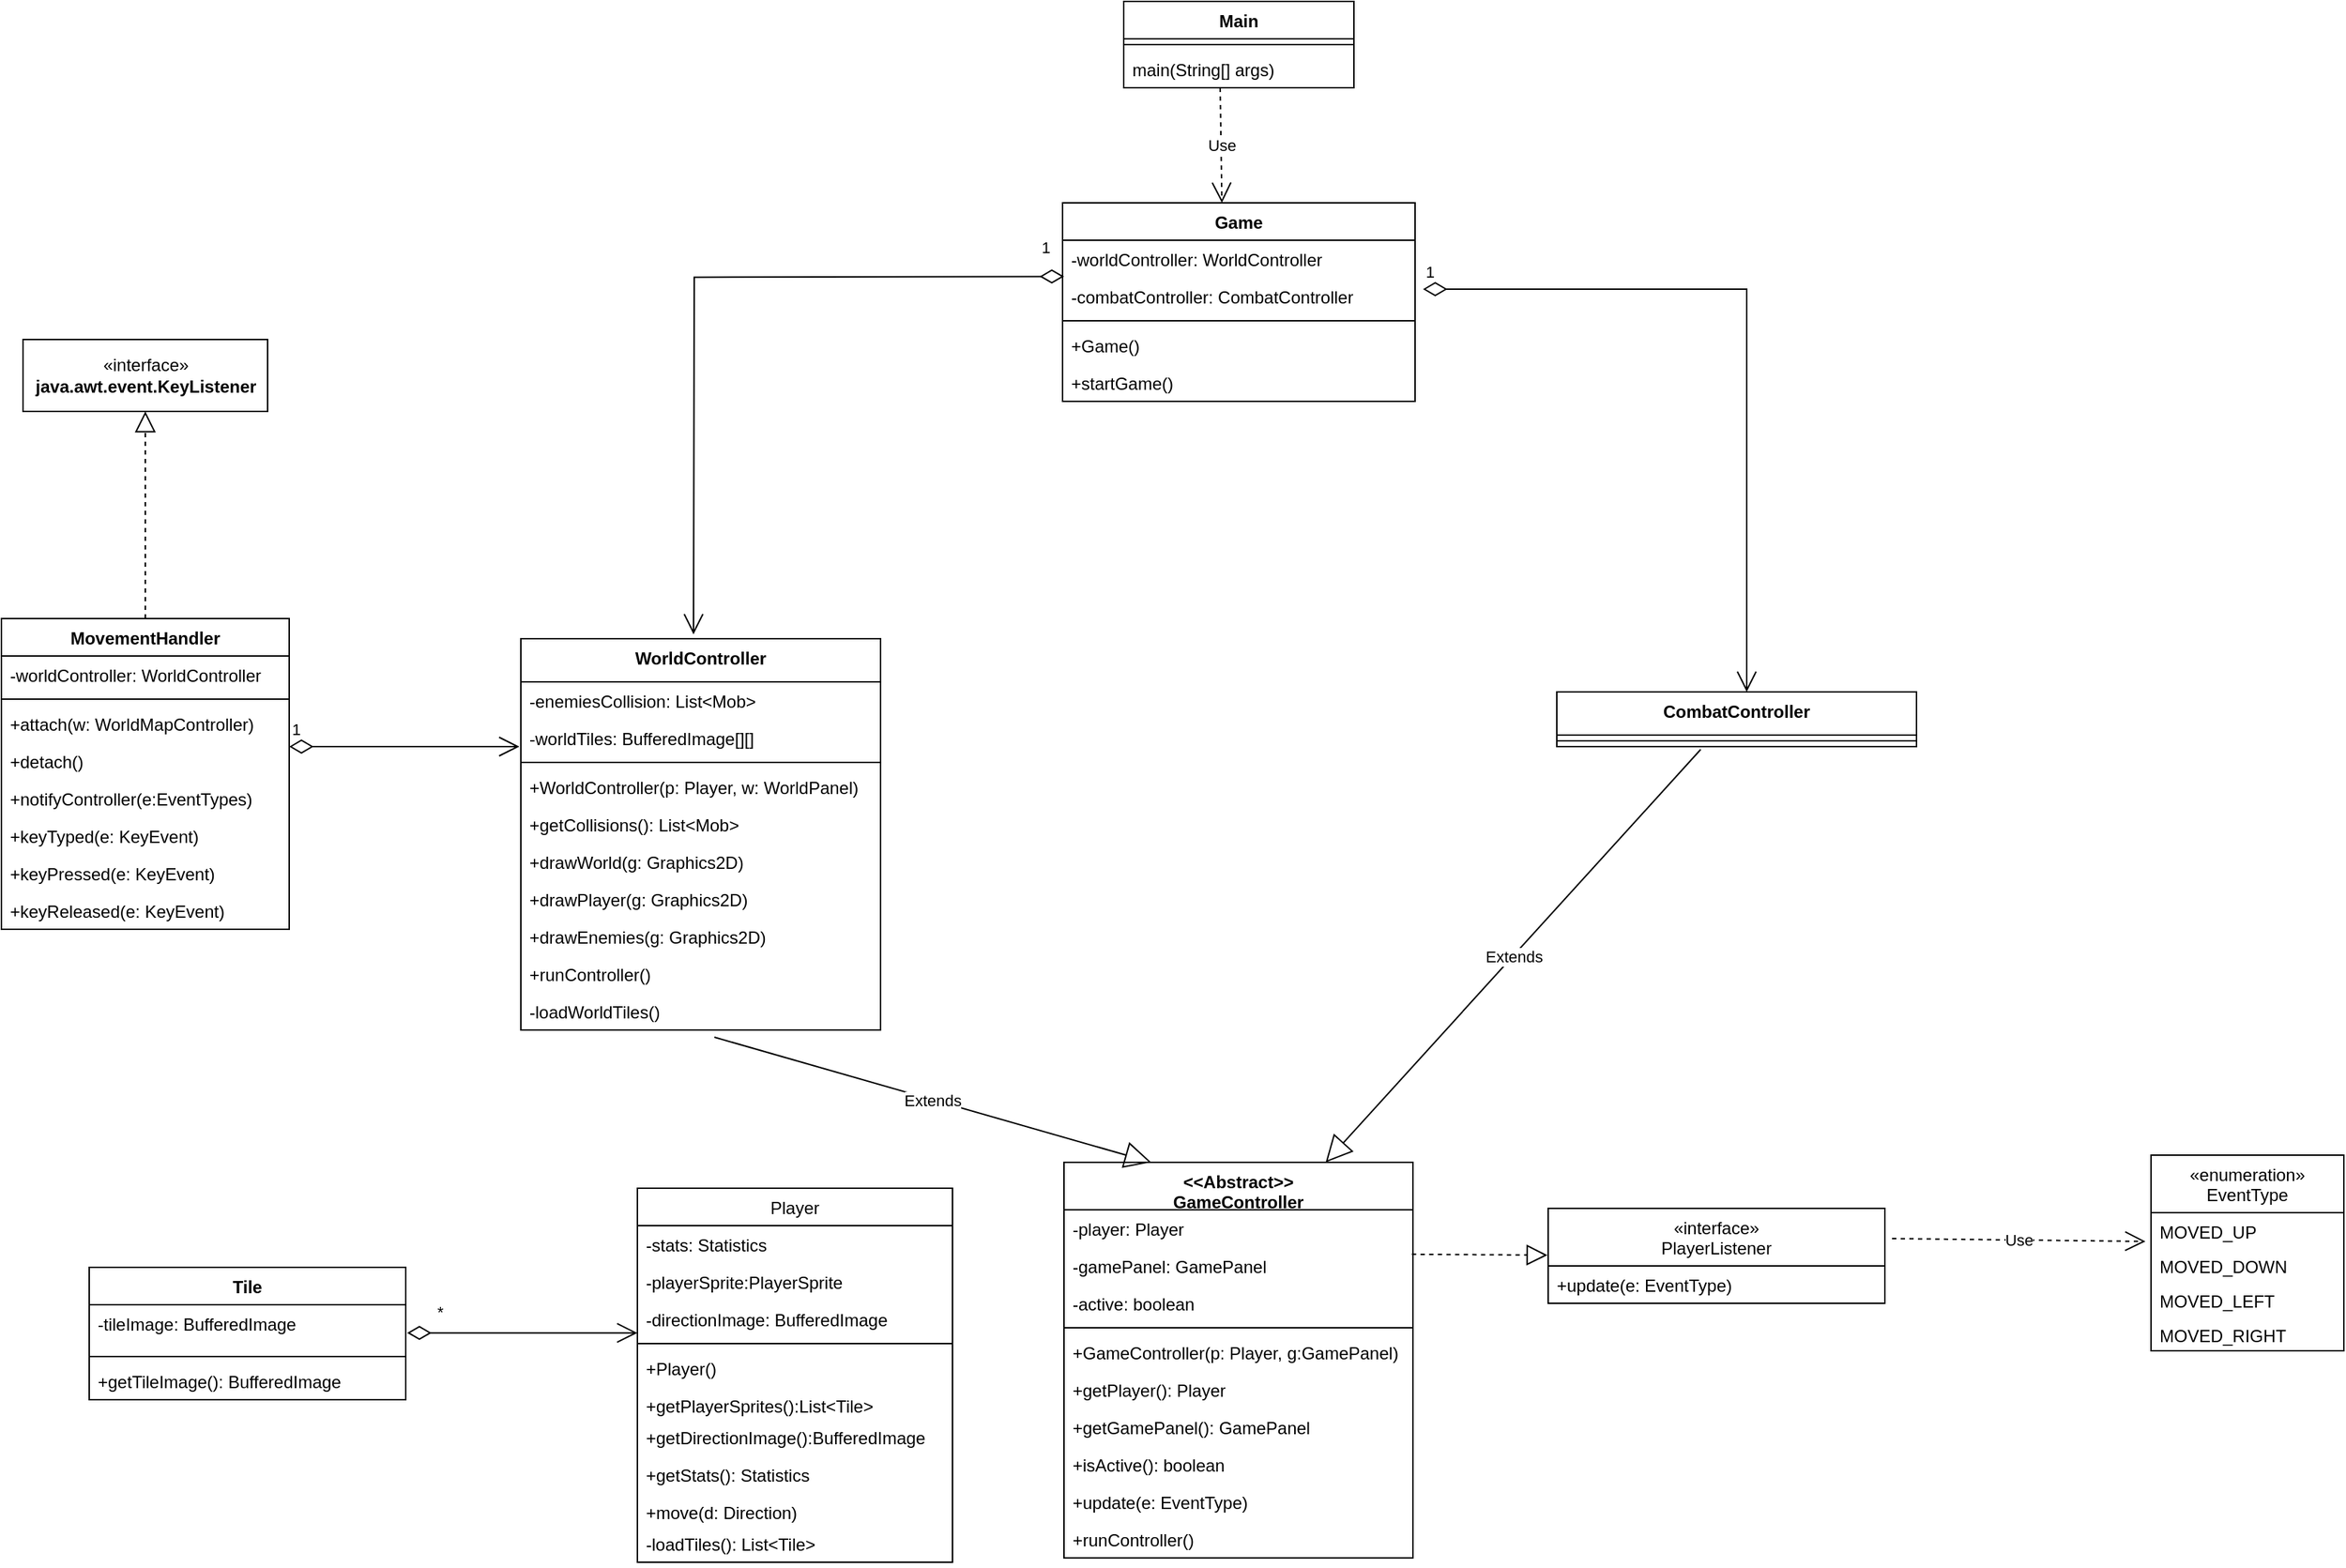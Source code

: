 <mxfile version="20.3.0" type="device"><diagram id="eohbMDtSF3-cBigyVldR" name="Pagina-1"><mxGraphModel dx="4143" dy="865" grid="1" gridSize="20" guides="1" tooltips="1" connect="1" arrows="1" fold="1" page="1" pageScale="1" pageWidth="827" pageHeight="1169" math="0" shadow="0"><root><mxCell id="0"/><mxCell id="1" parent="0"/><mxCell id="uRFBdNXsAztlNJAXBcpH-2" value="Main" style="swimlane;fontStyle=1;align=center;verticalAlign=top;childLayout=stackLayout;horizontal=1;startSize=26;horizontalStack=0;resizeParent=1;resizeParentMax=0;resizeLast=0;collapsible=1;marginBottom=0;" parent="1" vertex="1"><mxGeometry x="-1701" width="160" height="60" as="geometry"/></mxCell><mxCell id="uRFBdNXsAztlNJAXBcpH-4" value="" style="line;strokeWidth=1;fillColor=none;align=left;verticalAlign=middle;spacingTop=-1;spacingLeft=3;spacingRight=3;rotatable=0;labelPosition=right;points=[];portConstraint=eastwest;strokeColor=inherit;" parent="uRFBdNXsAztlNJAXBcpH-2" vertex="1"><mxGeometry y="26" width="160" height="8" as="geometry"/></mxCell><mxCell id="uRFBdNXsAztlNJAXBcpH-5" value="main(String[] args)" style="text;strokeColor=none;fillColor=none;align=left;verticalAlign=top;spacingLeft=4;spacingRight=4;overflow=hidden;rotatable=0;points=[[0,0.5],[1,0.5]];portConstraint=eastwest;" parent="uRFBdNXsAztlNJAXBcpH-2" vertex="1"><mxGeometry y="34" width="160" height="26" as="geometry"/></mxCell><mxCell id="uRFBdNXsAztlNJAXBcpH-6" value="Game" style="swimlane;fontStyle=1;align=center;verticalAlign=top;childLayout=stackLayout;horizontal=1;startSize=26;horizontalStack=0;resizeParent=1;resizeParentMax=0;resizeLast=0;collapsible=1;marginBottom=0;" parent="1" vertex="1"><mxGeometry x="-1743.5" y="140" width="245" height="138" as="geometry"/></mxCell><mxCell id="LMKX_LqSRchOq1aywFq2-5" value="-worldController: WorldController" style="text;strokeColor=none;fillColor=none;align=left;verticalAlign=top;spacingLeft=4;spacingRight=4;overflow=hidden;rotatable=0;points=[[0,0.5],[1,0.5]];portConstraint=eastwest;" parent="uRFBdNXsAztlNJAXBcpH-6" vertex="1"><mxGeometry y="26" width="245" height="26" as="geometry"/></mxCell><mxCell id="LMKX_LqSRchOq1aywFq2-2" value="-combatController: CombatController" style="text;strokeColor=none;fillColor=none;align=left;verticalAlign=top;spacingLeft=4;spacingRight=4;overflow=hidden;rotatable=0;points=[[0,0.5],[1,0.5]];portConstraint=eastwest;" parent="uRFBdNXsAztlNJAXBcpH-6" vertex="1"><mxGeometry y="52" width="245" height="26" as="geometry"/></mxCell><mxCell id="uRFBdNXsAztlNJAXBcpH-8" value="" style="line;strokeWidth=1;fillColor=none;align=left;verticalAlign=middle;spacingTop=-1;spacingLeft=3;spacingRight=3;rotatable=0;labelPosition=right;points=[];portConstraint=eastwest;strokeColor=inherit;" parent="uRFBdNXsAztlNJAXBcpH-6" vertex="1"><mxGeometry y="78" width="245" height="8" as="geometry"/></mxCell><mxCell id="vzF_SjNCqqtna9xTKwau-4" value="+Game()" style="text;strokeColor=none;fillColor=none;align=left;verticalAlign=top;spacingLeft=4;spacingRight=4;overflow=hidden;rotatable=0;points=[[0,0.5],[1,0.5]];portConstraint=eastwest;" parent="uRFBdNXsAztlNJAXBcpH-6" vertex="1"><mxGeometry y="86" width="245" height="26" as="geometry"/></mxCell><mxCell id="uRFBdNXsAztlNJAXBcpH-9" value="+startGame()" style="text;strokeColor=none;fillColor=none;align=left;verticalAlign=top;spacingLeft=4;spacingRight=4;overflow=hidden;rotatable=0;points=[[0,0.5],[1,0.5]];portConstraint=eastwest;" parent="uRFBdNXsAztlNJAXBcpH-6" vertex="1"><mxGeometry y="112" width="245" height="26" as="geometry"/></mxCell><mxCell id="uRFBdNXsAztlNJAXBcpH-12" value="Use" style="endArrow=open;endSize=12;dashed=1;html=1;rounded=0;exitX=0.419;exitY=1;exitDx=0;exitDy=0;exitPerimeter=0;entryX=0.452;entryY=0;entryDx=0;entryDy=0;entryPerimeter=0;" parent="1" source="uRFBdNXsAztlNJAXBcpH-5" target="uRFBdNXsAztlNJAXBcpH-6" edge="1"><mxGeometry width="160" relative="1" as="geometry"><mxPoint x="-1712.5" y="20" as="sourcePoint"/><mxPoint x="-1552.5" y="20" as="targetPoint"/></mxGeometry></mxCell><mxCell id="uRFBdNXsAztlNJAXBcpH-61" value="Player" style="swimlane;fontStyle=0;childLayout=stackLayout;horizontal=1;startSize=26;fillColor=none;horizontalStack=0;resizeParent=1;resizeParentMax=0;resizeLast=0;collapsible=1;marginBottom=0;" parent="1" vertex="1"><mxGeometry x="-2039" y="825" width="219" height="260" as="geometry"/></mxCell><mxCell id="vzF_SjNCqqtna9xTKwau-7" value="-stats: Statistics" style="text;strokeColor=none;fillColor=none;align=left;verticalAlign=top;spacingLeft=4;spacingRight=4;overflow=hidden;rotatable=0;points=[[0,0.5],[1,0.5]];portConstraint=eastwest;" parent="uRFBdNXsAztlNJAXBcpH-61" vertex="1"><mxGeometry y="26" width="219" height="26" as="geometry"/></mxCell><mxCell id="vzF_SjNCqqtna9xTKwau-5" value="-playerSprite:PlayerSprite" style="text;strokeColor=none;fillColor=none;align=left;verticalAlign=top;spacingLeft=4;spacingRight=4;overflow=hidden;rotatable=0;points=[[0,0.5],[1,0.5]];portConstraint=eastwest;" parent="uRFBdNXsAztlNJAXBcpH-61" vertex="1"><mxGeometry y="52" width="219" height="26" as="geometry"/></mxCell><mxCell id="vzF_SjNCqqtna9xTKwau-9" value="-directionImage: BufferedImage" style="text;strokeColor=none;fillColor=none;align=left;verticalAlign=top;spacingLeft=4;spacingRight=4;overflow=hidden;rotatable=0;points=[[0,0.5],[1,0.5]];portConstraint=eastwest;" parent="uRFBdNXsAztlNJAXBcpH-61" vertex="1"><mxGeometry y="78" width="219" height="26" as="geometry"/></mxCell><mxCell id="uRFBdNXsAztlNJAXBcpH-68" value="" style="line;strokeWidth=1;fillColor=none;align=left;verticalAlign=middle;spacingTop=-1;spacingLeft=3;spacingRight=3;rotatable=0;labelPosition=right;points=[];portConstraint=eastwest;strokeColor=inherit;" parent="uRFBdNXsAztlNJAXBcpH-61" vertex="1"><mxGeometry y="104" width="219" height="8" as="geometry"/></mxCell><mxCell id="vzF_SjNCqqtna9xTKwau-6" value="+Player()" style="text;strokeColor=none;fillColor=none;align=left;verticalAlign=top;spacingLeft=4;spacingRight=4;overflow=hidden;rotatable=0;points=[[0,0.5],[1,0.5]];portConstraint=eastwest;" parent="uRFBdNXsAztlNJAXBcpH-61" vertex="1"><mxGeometry y="112" width="219" height="26" as="geometry"/></mxCell><mxCell id="uRFBdNXsAztlNJAXBcpH-70" value="+getPlayerSprites():List&lt;Tile&gt;&#10;" style="text;strokeColor=none;fillColor=none;align=left;verticalAlign=top;spacingLeft=4;spacingRight=4;overflow=hidden;rotatable=0;points=[[0,0.5],[1,0.5]];portConstraint=eastwest;" parent="uRFBdNXsAztlNJAXBcpH-61" vertex="1"><mxGeometry y="138" width="219" height="22" as="geometry"/></mxCell><mxCell id="vzF_SjNCqqtna9xTKwau-8" value="+getDirectionImage():BufferedImage" style="text;strokeColor=none;fillColor=none;align=left;verticalAlign=top;spacingLeft=4;spacingRight=4;overflow=hidden;rotatable=0;points=[[0,0.5],[1,0.5]];portConstraint=eastwest;" parent="uRFBdNXsAztlNJAXBcpH-61" vertex="1"><mxGeometry y="160" width="219" height="26" as="geometry"/></mxCell><mxCell id="vzF_SjNCqqtna9xTKwau-10" value="+getStats(): Statistics" style="text;strokeColor=none;fillColor=none;align=left;verticalAlign=top;spacingLeft=4;spacingRight=4;overflow=hidden;rotatable=0;points=[[0,0.5],[1,0.5]];portConstraint=eastwest;" parent="uRFBdNXsAztlNJAXBcpH-61" vertex="1"><mxGeometry y="186" width="219" height="26" as="geometry"/></mxCell><mxCell id="uRFBdNXsAztlNJAXBcpH-72" value="+move(d: Direction)&#10;" style="text;strokeColor=none;fillColor=none;align=left;verticalAlign=top;spacingLeft=4;spacingRight=4;overflow=hidden;rotatable=0;points=[[0,0.5],[1,0.5]];portConstraint=eastwest;" parent="uRFBdNXsAztlNJAXBcpH-61" vertex="1"><mxGeometry y="212" width="219" height="22" as="geometry"/></mxCell><mxCell id="uRFBdNXsAztlNJAXBcpH-71" value="-loadTiles(): List&lt;Tile&gt;" style="text;strokeColor=none;fillColor=none;align=left;verticalAlign=top;spacingLeft=4;spacingRight=4;overflow=hidden;rotatable=0;points=[[0,0.5],[1,0.5]];portConstraint=eastwest;" parent="uRFBdNXsAztlNJAXBcpH-61" vertex="1"><mxGeometry y="234" width="219" height="26" as="geometry"/></mxCell><mxCell id="uRFBdNXsAztlNJAXBcpH-73" value="Tile&#10;" style="swimlane;fontStyle=1;align=center;verticalAlign=top;childLayout=stackLayout;horizontal=1;startSize=26;horizontalStack=0;resizeParent=1;resizeParentMax=0;resizeLast=0;collapsible=1;marginBottom=0;" parent="1" vertex="1"><mxGeometry x="-2420" y="880" width="220" height="92" as="geometry"/></mxCell><mxCell id="uRFBdNXsAztlNJAXBcpH-74" value="-tileImage: BufferedImage&#10;" style="text;strokeColor=none;fillColor=none;align=left;verticalAlign=top;spacingLeft=4;spacingRight=4;overflow=hidden;rotatable=0;points=[[0,0.5],[1,0.5]];portConstraint=eastwest;" parent="uRFBdNXsAztlNJAXBcpH-73" vertex="1"><mxGeometry y="26" width="220" height="32" as="geometry"/></mxCell><mxCell id="uRFBdNXsAztlNJAXBcpH-75" value="" style="line;strokeWidth=1;fillColor=none;align=left;verticalAlign=middle;spacingTop=-1;spacingLeft=3;spacingRight=3;rotatable=0;labelPosition=right;points=[];portConstraint=eastwest;strokeColor=inherit;" parent="uRFBdNXsAztlNJAXBcpH-73" vertex="1"><mxGeometry y="58" width="220" height="8" as="geometry"/></mxCell><mxCell id="uRFBdNXsAztlNJAXBcpH-76" value="+getTileImage(): BufferedImage" style="text;strokeColor=none;fillColor=none;align=left;verticalAlign=top;spacingLeft=4;spacingRight=4;overflow=hidden;rotatable=0;points=[[0,0.5],[1,0.5]];portConstraint=eastwest;" parent="uRFBdNXsAztlNJAXBcpH-73" vertex="1"><mxGeometry y="66" width="220" height="26" as="geometry"/></mxCell><mxCell id="uRFBdNXsAztlNJAXBcpH-77" value="«interface»&lt;br&gt;&lt;b&gt;java.awt.event.KeyListener&lt;br&gt;&lt;/b&gt;" style="html=1;" parent="1" vertex="1"><mxGeometry x="-2466" y="235" width="170" height="50" as="geometry"/></mxCell><mxCell id="uRFBdNXsAztlNJAXBcpH-78" value="" style="endArrow=block;dashed=1;endFill=0;endSize=12;html=1;rounded=0;exitX=0.5;exitY=0;exitDx=0;exitDy=0;entryX=0.5;entryY=1;entryDx=0;entryDy=0;" parent="1" source="uRFBdNXsAztlNJAXBcpH-79" target="uRFBdNXsAztlNJAXBcpH-77" edge="1"><mxGeometry width="160" relative="1" as="geometry"><mxPoint x="-2663.8" y="363.544" as="sourcePoint"/><mxPoint x="-2469" y="415" as="targetPoint"/></mxGeometry></mxCell><mxCell id="uRFBdNXsAztlNJAXBcpH-79" value="MovementHandler" style="swimlane;fontStyle=1;align=center;verticalAlign=top;childLayout=stackLayout;horizontal=1;startSize=26;horizontalStack=0;resizeParent=1;resizeParentMax=0;resizeLast=0;collapsible=1;marginBottom=0;" parent="1" vertex="1"><mxGeometry x="-2481" y="429" width="200" height="216" as="geometry"/></mxCell><mxCell id="uRFBdNXsAztlNJAXBcpH-80" value="-worldController: WorldController" style="text;strokeColor=none;fillColor=none;align=left;verticalAlign=top;spacingLeft=4;spacingRight=4;overflow=hidden;rotatable=0;points=[[0,0.5],[1,0.5]];portConstraint=eastwest;" parent="uRFBdNXsAztlNJAXBcpH-79" vertex="1"><mxGeometry y="26" width="200" height="26" as="geometry"/></mxCell><mxCell id="uRFBdNXsAztlNJAXBcpH-81" value="" style="line;strokeWidth=1;fillColor=none;align=left;verticalAlign=middle;spacingTop=-1;spacingLeft=3;spacingRight=3;rotatable=0;labelPosition=right;points=[];portConstraint=eastwest;strokeColor=inherit;" parent="uRFBdNXsAztlNJAXBcpH-79" vertex="1"><mxGeometry y="52" width="200" height="8" as="geometry"/></mxCell><mxCell id="uRFBdNXsAztlNJAXBcpH-82" value="+attach(w: WorldMapController)" style="text;strokeColor=none;fillColor=none;align=left;verticalAlign=top;spacingLeft=4;spacingRight=4;overflow=hidden;rotatable=0;points=[[0,0.5],[1,0.5]];portConstraint=eastwest;" parent="uRFBdNXsAztlNJAXBcpH-79" vertex="1"><mxGeometry y="60" width="200" height="26" as="geometry"/></mxCell><mxCell id="uRFBdNXsAztlNJAXBcpH-83" value="+detach()" style="text;strokeColor=none;fillColor=none;align=left;verticalAlign=top;spacingLeft=4;spacingRight=4;overflow=hidden;rotatable=0;points=[[0,0.5],[1,0.5]];portConstraint=eastwest;" parent="uRFBdNXsAztlNJAXBcpH-79" vertex="1"><mxGeometry y="86" width="200" height="26" as="geometry"/></mxCell><mxCell id="uRFBdNXsAztlNJAXBcpH-84" value="+notifyController(e:EventTypes)" style="text;strokeColor=none;fillColor=none;align=left;verticalAlign=top;spacingLeft=4;spacingRight=4;overflow=hidden;rotatable=0;points=[[0,0.5],[1,0.5]];portConstraint=eastwest;" parent="uRFBdNXsAztlNJAXBcpH-79" vertex="1"><mxGeometry y="112" width="200" height="26" as="geometry"/></mxCell><mxCell id="uRFBdNXsAztlNJAXBcpH-85" value="+keyTyped(e: KeyEvent)" style="text;strokeColor=none;fillColor=none;align=left;verticalAlign=top;spacingLeft=4;spacingRight=4;overflow=hidden;rotatable=0;points=[[0,0.5],[1,0.5]];portConstraint=eastwest;" parent="uRFBdNXsAztlNJAXBcpH-79" vertex="1"><mxGeometry y="138" width="200" height="26" as="geometry"/></mxCell><mxCell id="uRFBdNXsAztlNJAXBcpH-86" value="+keyPressed(e: KeyEvent)" style="text;strokeColor=none;fillColor=none;align=left;verticalAlign=top;spacingLeft=4;spacingRight=4;overflow=hidden;rotatable=0;points=[[0,0.5],[1,0.5]];portConstraint=eastwest;" parent="uRFBdNXsAztlNJAXBcpH-79" vertex="1"><mxGeometry y="164" width="200" height="26" as="geometry"/></mxCell><mxCell id="uRFBdNXsAztlNJAXBcpH-87" value="+keyReleased(e: KeyEvent)" style="text;strokeColor=none;fillColor=none;align=left;verticalAlign=top;spacingLeft=4;spacingRight=4;overflow=hidden;rotatable=0;points=[[0,0.5],[1,0.5]];portConstraint=eastwest;" parent="uRFBdNXsAztlNJAXBcpH-79" vertex="1"><mxGeometry y="190" width="200" height="26" as="geometry"/></mxCell><mxCell id="uRFBdNXsAztlNJAXBcpH-88" value="WorldController" style="swimlane;fontStyle=1;align=center;verticalAlign=top;childLayout=stackLayout;horizontal=1;startSize=30;horizontalStack=0;resizeParent=1;resizeParentMax=0;resizeLast=0;collapsible=1;marginBottom=0;" parent="1" vertex="1"><mxGeometry x="-2120" y="443" width="250" height="272" as="geometry"/></mxCell><mxCell id="ccXxJV29Foj7JTadT0jX-3" value="-enemiesCollision: List&lt;Mob&gt;" style="text;strokeColor=none;fillColor=none;align=left;verticalAlign=top;spacingLeft=4;spacingRight=4;overflow=hidden;rotatable=0;points=[[0,0.5],[1,0.5]];portConstraint=eastwest;" parent="uRFBdNXsAztlNJAXBcpH-88" vertex="1"><mxGeometry y="30" width="250" height="26" as="geometry"/></mxCell><mxCell id="vzF_SjNCqqtna9xTKwau-1" value="-worldTiles: BufferedImage[][]" style="text;strokeColor=none;fillColor=none;align=left;verticalAlign=top;spacingLeft=4;spacingRight=4;overflow=hidden;rotatable=0;points=[[0,0.5],[1,0.5]];portConstraint=eastwest;" parent="uRFBdNXsAztlNJAXBcpH-88" vertex="1"><mxGeometry y="56" width="250" height="26" as="geometry"/></mxCell><mxCell id="uRFBdNXsAztlNJAXBcpH-92" value="" style="line;strokeWidth=1;fillColor=none;align=left;verticalAlign=middle;spacingTop=-1;spacingLeft=3;spacingRight=3;rotatable=0;labelPosition=right;points=[];portConstraint=eastwest;strokeColor=inherit;" parent="uRFBdNXsAztlNJAXBcpH-88" vertex="1"><mxGeometry y="82" width="250" height="8" as="geometry"/></mxCell><mxCell id="uRFBdNXsAztlNJAXBcpH-93" value="+WorldController(p: Player, w: WorldPanel)&#10;" style="text;strokeColor=none;fillColor=none;align=left;verticalAlign=top;spacingLeft=4;spacingRight=4;overflow=hidden;rotatable=0;points=[[0,0.5],[1,0.5]];portConstraint=eastwest;" parent="uRFBdNXsAztlNJAXBcpH-88" vertex="1"><mxGeometry y="90" width="250" height="26" as="geometry"/></mxCell><mxCell id="vzF_SjNCqqtna9xTKwau-29" value="+getCollisions(): List&lt;Mob&gt;" style="text;strokeColor=none;fillColor=none;align=left;verticalAlign=top;spacingLeft=4;spacingRight=4;overflow=hidden;rotatable=0;points=[[0,0.5],[1,0.5]];portConstraint=eastwest;" parent="uRFBdNXsAztlNJAXBcpH-88" vertex="1"><mxGeometry y="116" width="250" height="26" as="geometry"/></mxCell><mxCell id="ccXxJV29Foj7JTadT0jX-1" value="+drawWorld(g: Graphics2D)" style="text;strokeColor=none;fillColor=none;align=left;verticalAlign=top;spacingLeft=4;spacingRight=4;overflow=hidden;rotatable=0;points=[[0,0.5],[1,0.5]];portConstraint=eastwest;" parent="uRFBdNXsAztlNJAXBcpH-88" vertex="1"><mxGeometry y="142" width="250" height="26" as="geometry"/></mxCell><mxCell id="bOMZ3jWxsJNp0SDpwJwA-3" value="+drawPlayer(g: Graphics2D)" style="text;strokeColor=none;fillColor=none;align=left;verticalAlign=top;spacingLeft=4;spacingRight=4;overflow=hidden;rotatable=0;points=[[0,0.5],[1,0.5]];portConstraint=eastwest;" parent="uRFBdNXsAztlNJAXBcpH-88" vertex="1"><mxGeometry y="168" width="250" height="26" as="geometry"/></mxCell><mxCell id="En6jXzMs4Qd_JURnTOSA-1" value="+drawEnemies(g: Graphics2D)" style="text;strokeColor=none;fillColor=none;align=left;verticalAlign=top;spacingLeft=4;spacingRight=4;overflow=hidden;rotatable=0;points=[[0,0.5],[1,0.5]];portConstraint=eastwest;" vertex="1" parent="uRFBdNXsAztlNJAXBcpH-88"><mxGeometry y="194" width="250" height="26" as="geometry"/></mxCell><mxCell id="uRFBdNXsAztlNJAXBcpH-127" value="+runController()" style="text;strokeColor=none;fillColor=none;align=left;verticalAlign=top;spacingLeft=4;spacingRight=4;overflow=hidden;rotatable=0;points=[[0,0.5],[1,0.5]];portConstraint=eastwest;" parent="uRFBdNXsAztlNJAXBcpH-88" vertex="1"><mxGeometry y="220" width="250" height="26" as="geometry"/></mxCell><mxCell id="vzF_SjNCqqtna9xTKwau-2" value="-loadWorldTiles()&#10;" style="text;strokeColor=none;fillColor=none;align=left;verticalAlign=top;spacingLeft=4;spacingRight=4;overflow=hidden;rotatable=0;points=[[0,0.5],[1,0.5]];portConstraint=eastwest;" parent="uRFBdNXsAztlNJAXBcpH-88" vertex="1"><mxGeometry y="246" width="250" height="26" as="geometry"/></mxCell><mxCell id="uRFBdNXsAztlNJAXBcpH-108" value="&lt;&lt;Abstract&gt;&gt;&#10;GameController" style="swimlane;fontStyle=1;align=center;verticalAlign=top;childLayout=stackLayout;horizontal=1;startSize=33;horizontalStack=0;resizeParent=1;resizeParentMax=0;resizeLast=0;collapsible=1;marginBottom=0;" parent="1" vertex="1"><mxGeometry x="-1742.5" y="807" width="242.5" height="275" as="geometry"/></mxCell><mxCell id="uRFBdNXsAztlNJAXBcpH-109" value="-player: Player" style="text;strokeColor=none;fillColor=none;align=left;verticalAlign=top;spacingLeft=4;spacingRight=4;overflow=hidden;rotatable=0;points=[[0,0.5],[1,0.5]];portConstraint=eastwest;" parent="uRFBdNXsAztlNJAXBcpH-108" vertex="1"><mxGeometry y="33" width="242.5" height="26" as="geometry"/></mxCell><mxCell id="uRFBdNXsAztlNJAXBcpH-113" value="-gamePanel: GamePanel" style="text;strokeColor=none;fillColor=none;align=left;verticalAlign=top;spacingLeft=4;spacingRight=4;overflow=hidden;rotatable=0;points=[[0,0.5],[1,0.5]];portConstraint=eastwest;" parent="uRFBdNXsAztlNJAXBcpH-108" vertex="1"><mxGeometry y="59" width="242.5" height="26" as="geometry"/></mxCell><mxCell id="vzF_SjNCqqtna9xTKwau-24" value="-active: boolean" style="text;strokeColor=none;fillColor=none;align=left;verticalAlign=top;spacingLeft=4;spacingRight=4;overflow=hidden;rotatable=0;points=[[0,0.5],[1,0.5]];portConstraint=eastwest;" parent="uRFBdNXsAztlNJAXBcpH-108" vertex="1"><mxGeometry y="85" width="242.5" height="26" as="geometry"/></mxCell><mxCell id="uRFBdNXsAztlNJAXBcpH-110" value="" style="line;strokeWidth=1;fillColor=none;align=left;verticalAlign=middle;spacingTop=-1;spacingLeft=3;spacingRight=3;rotatable=0;labelPosition=right;points=[];portConstraint=eastwest;strokeColor=inherit;" parent="uRFBdNXsAztlNJAXBcpH-108" vertex="1"><mxGeometry y="111" width="242.5" height="8" as="geometry"/></mxCell><mxCell id="vzF_SjNCqqtna9xTKwau-26" value="+GameController(p: Player, g:GamePanel)" style="text;strokeColor=none;fillColor=none;align=left;verticalAlign=top;spacingLeft=4;spacingRight=4;overflow=hidden;rotatable=0;points=[[0,0.5],[1,0.5]];portConstraint=eastwest;" parent="uRFBdNXsAztlNJAXBcpH-108" vertex="1"><mxGeometry y="119" width="242.5" height="26" as="geometry"/></mxCell><mxCell id="vzF_SjNCqqtna9xTKwau-28" value="+getPlayer(): Player" style="text;strokeColor=none;fillColor=none;align=left;verticalAlign=top;spacingLeft=4;spacingRight=4;overflow=hidden;rotatable=0;points=[[0,0.5],[1,0.5]];portConstraint=eastwest;" parent="uRFBdNXsAztlNJAXBcpH-108" vertex="1"><mxGeometry y="145" width="242.5" height="26" as="geometry"/></mxCell><mxCell id="vzF_SjNCqqtna9xTKwau-27" value="+getGamePanel(): GamePanel" style="text;strokeColor=none;fillColor=none;align=left;verticalAlign=top;spacingLeft=4;spacingRight=4;overflow=hidden;rotatable=0;points=[[0,0.5],[1,0.5]];portConstraint=eastwest;" parent="uRFBdNXsAztlNJAXBcpH-108" vertex="1"><mxGeometry y="171" width="242.5" height="26" as="geometry"/></mxCell><mxCell id="vzF_SjNCqqtna9xTKwau-25" value="+isActive(): boolean" style="text;strokeColor=none;fillColor=none;align=left;verticalAlign=top;spacingLeft=4;spacingRight=4;overflow=hidden;rotatable=0;points=[[0,0.5],[1,0.5]];portConstraint=eastwest;" parent="uRFBdNXsAztlNJAXBcpH-108" vertex="1"><mxGeometry y="197" width="242.5" height="26" as="geometry"/></mxCell><mxCell id="uRFBdNXsAztlNJAXBcpH-111" value="+update(e: EventType)" style="text;strokeColor=none;fillColor=none;align=left;verticalAlign=top;spacingLeft=4;spacingRight=4;overflow=hidden;rotatable=0;points=[[0,0.5],[1,0.5]];portConstraint=eastwest;" parent="uRFBdNXsAztlNJAXBcpH-108" vertex="1"><mxGeometry y="223" width="242.5" height="26" as="geometry"/></mxCell><mxCell id="uRFBdNXsAztlNJAXBcpH-126" value="+runController()" style="text;strokeColor=none;fillColor=none;align=left;verticalAlign=top;spacingLeft=4;spacingRight=4;overflow=hidden;rotatable=0;points=[[0,0.5],[1,0.5]];portConstraint=eastwest;" parent="uRFBdNXsAztlNJAXBcpH-108" vertex="1"><mxGeometry y="249" width="242.5" height="26" as="geometry"/></mxCell><mxCell id="uRFBdNXsAztlNJAXBcpH-114" value="CombatController" style="swimlane;fontStyle=1;align=center;verticalAlign=top;childLayout=stackLayout;horizontal=1;startSize=30;horizontalStack=0;resizeParent=1;resizeParentMax=0;resizeLast=0;collapsible=1;marginBottom=0;" parent="1" vertex="1"><mxGeometry x="-1400" y="480" width="250" height="38" as="geometry"/></mxCell><mxCell id="uRFBdNXsAztlNJAXBcpH-118" value="" style="line;strokeWidth=1;fillColor=none;align=left;verticalAlign=middle;spacingTop=-1;spacingLeft=3;spacingRight=3;rotatable=0;labelPosition=right;points=[];portConstraint=eastwest;strokeColor=inherit;" parent="uRFBdNXsAztlNJAXBcpH-114" vertex="1"><mxGeometry y="30" width="250" height="8" as="geometry"/></mxCell><mxCell id="uRFBdNXsAztlNJAXBcpH-121" value="Extends" style="endArrow=block;endSize=16;endFill=0;html=1;rounded=0;exitX=0.538;exitY=1.193;exitDx=0;exitDy=0;entryX=0.25;entryY=0;entryDx=0;entryDy=0;exitPerimeter=0;" parent="1" source="vzF_SjNCqqtna9xTKwau-2" target="uRFBdNXsAztlNJAXBcpH-108" edge="1"><mxGeometry width="160" relative="1" as="geometry"><mxPoint x="-1984" y="637.988" as="sourcePoint"/><mxPoint x="-1710" y="590" as="targetPoint"/></mxGeometry></mxCell><mxCell id="uRFBdNXsAztlNJAXBcpH-122" value="Extends" style="endArrow=block;endSize=16;endFill=0;html=1;rounded=0;entryX=0.75;entryY=0;entryDx=0;entryDy=0;" parent="1" target="uRFBdNXsAztlNJAXBcpH-108" edge="1"><mxGeometry width="160" relative="1" as="geometry"><mxPoint x="-1300" y="520" as="sourcePoint"/><mxPoint x="-1429" y="600" as="targetPoint"/></mxGeometry></mxCell><mxCell id="LMKX_LqSRchOq1aywFq2-7" value="«interface»&#10;PlayerListener" style="swimlane;fontStyle=0;childLayout=stackLayout;horizontal=1;startSize=40;fillColor=none;horizontalStack=0;resizeParent=1;resizeParentMax=0;resizeLast=0;collapsible=1;marginBottom=0;" parent="1" vertex="1"><mxGeometry x="-1406" y="839" width="234" height="66" as="geometry"/></mxCell><mxCell id="LMKX_LqSRchOq1aywFq2-8" value="+update(e: EventType)" style="text;strokeColor=none;fillColor=none;align=left;verticalAlign=top;spacingLeft=4;spacingRight=4;overflow=hidden;rotatable=0;points=[[0,0.5],[1,0.5]];portConstraint=eastwest;" parent="LMKX_LqSRchOq1aywFq2-7" vertex="1"><mxGeometry y="40" width="234" height="26" as="geometry"/></mxCell><mxCell id="LMKX_LqSRchOq1aywFq2-16" value="«enumeration»&#10;EventType" style="swimlane;fontStyle=0;childLayout=stackLayout;horizontal=1;startSize=40;fillColor=none;horizontalStack=0;resizeParent=1;resizeParentMax=0;resizeLast=0;collapsible=1;marginBottom=0;" parent="1" vertex="1"><mxGeometry x="-987" y="802" width="134" height="136" as="geometry"><mxRectangle x="660" y="50" width="120" height="40" as="alternateBounds"/></mxGeometry></mxCell><mxCell id="LMKX_LqSRchOq1aywFq2-17" value="MOVED_UP&#10;" style="text;strokeColor=none;fillColor=none;align=left;verticalAlign=top;spacingLeft=4;spacingRight=4;overflow=hidden;rotatable=0;points=[[0,0.5],[1,0.5]];portConstraint=eastwest;" parent="LMKX_LqSRchOq1aywFq2-16" vertex="1"><mxGeometry y="40" width="134" height="24" as="geometry"/></mxCell><mxCell id="LMKX_LqSRchOq1aywFq2-18" value="MOVED_DOWN&#10;" style="text;strokeColor=none;fillColor=none;align=left;verticalAlign=top;spacingLeft=4;spacingRight=4;overflow=hidden;rotatable=0;points=[[0,0.5],[1,0.5]];portConstraint=eastwest;" parent="LMKX_LqSRchOq1aywFq2-16" vertex="1"><mxGeometry y="64" width="134" height="24" as="geometry"/></mxCell><mxCell id="LMKX_LqSRchOq1aywFq2-19" value="MOVED_LEFT&#10;" style="text;strokeColor=none;fillColor=none;align=left;verticalAlign=top;spacingLeft=4;spacingRight=4;overflow=hidden;rotatable=0;points=[[0,0.5],[1,0.5]];portConstraint=eastwest;" parent="LMKX_LqSRchOq1aywFq2-16" vertex="1"><mxGeometry y="88" width="134" height="24" as="geometry"/></mxCell><mxCell id="LMKX_LqSRchOq1aywFq2-20" value="MOVED_RIGHT" style="text;strokeColor=none;fillColor=none;align=left;verticalAlign=top;spacingLeft=4;spacingRight=4;overflow=hidden;rotatable=0;points=[[0,0.5],[1,0.5]];portConstraint=eastwest;" parent="LMKX_LqSRchOq1aywFq2-16" vertex="1"><mxGeometry y="112" width="134" height="24" as="geometry"/></mxCell><mxCell id="LMKX_LqSRchOq1aywFq2-21" value="Use" style="endArrow=open;endSize=12;dashed=1;html=1;rounded=0;entryX=-0.029;entryY=-0.167;entryDx=0;entryDy=0;entryPerimeter=0;" parent="1" target="LMKX_LqSRchOq1aywFq2-18" edge="1"><mxGeometry width="160" relative="1" as="geometry"><mxPoint x="-1167" y="860" as="sourcePoint"/><mxPoint x="-965" y="770" as="targetPoint"/></mxGeometry></mxCell><mxCell id="LMKX_LqSRchOq1aywFq2-31" value="*" style="endArrow=open;html=1;endSize=12;startArrow=diamondThin;startSize=14;startFill=0;edgeStyle=orthogonalEdgeStyle;align=left;verticalAlign=bottom;rounded=0;" parent="1" edge="1"><mxGeometry x="-0.761" y="6" relative="1" as="geometry"><mxPoint x="-2199" y="925.57" as="sourcePoint"/><mxPoint x="-2039" y="925.57" as="targetPoint"/><mxPoint as="offset"/></mxGeometry></mxCell><mxCell id="LMKX_LqSRchOq1aywFq2-43" value="1" style="endArrow=open;html=1;endSize=12;startArrow=diamondThin;startSize=14;startFill=0;edgeStyle=orthogonalEdgeStyle;align=left;verticalAlign=bottom;rounded=0;" parent="1" edge="1"><mxGeometry x="-0.931" y="-11" relative="1" as="geometry"><mxPoint x="-1742.5" y="191.17" as="sourcePoint"/><mxPoint x="-2000" y="440" as="targetPoint"/><mxPoint as="offset"/></mxGeometry></mxCell><mxCell id="LMKX_LqSRchOq1aywFq2-44" value="1" style="endArrow=open;html=1;endSize=12;startArrow=diamondThin;startSize=14;startFill=0;edgeStyle=orthogonalEdgeStyle;align=left;verticalAlign=bottom;rounded=0;entryX=0.5;entryY=0;entryDx=0;entryDy=0;" parent="1" edge="1"><mxGeometry x="-1" y="3" relative="1" as="geometry"><mxPoint x="-1493" y="200" as="sourcePoint"/><mxPoint x="-1268" y="480" as="targetPoint"/><Array as="points"><mxPoint x="-1493" y="200"/><mxPoint x="-1268" y="200"/></Array></mxGeometry></mxCell><mxCell id="LMKX_LqSRchOq1aywFq2-45" value="1" style="endArrow=open;html=1;endSize=12;startArrow=diamondThin;startSize=14;startFill=0;edgeStyle=orthogonalEdgeStyle;align=left;verticalAlign=bottom;rounded=0;" parent="1" edge="1"><mxGeometry x="-1" y="3" relative="1" as="geometry"><mxPoint x="-2281" y="518" as="sourcePoint"/><mxPoint x="-2121" y="518" as="targetPoint"/></mxGeometry></mxCell><mxCell id="LMKX_LqSRchOq1aywFq2-46" value="" style="endArrow=block;dashed=1;endFill=0;endSize=12;html=1;rounded=0;exitX=0.997;exitY=0.189;exitDx=0;exitDy=0;exitPerimeter=0;" parent="1" source="uRFBdNXsAztlNJAXBcpH-113" edge="1"><mxGeometry width="160" relative="1" as="geometry"><mxPoint x="-1566.5" y="871.5" as="sourcePoint"/><mxPoint x="-1406.5" y="871.5" as="targetPoint"/></mxGeometry></mxCell></root></mxGraphModel></diagram></mxfile>
